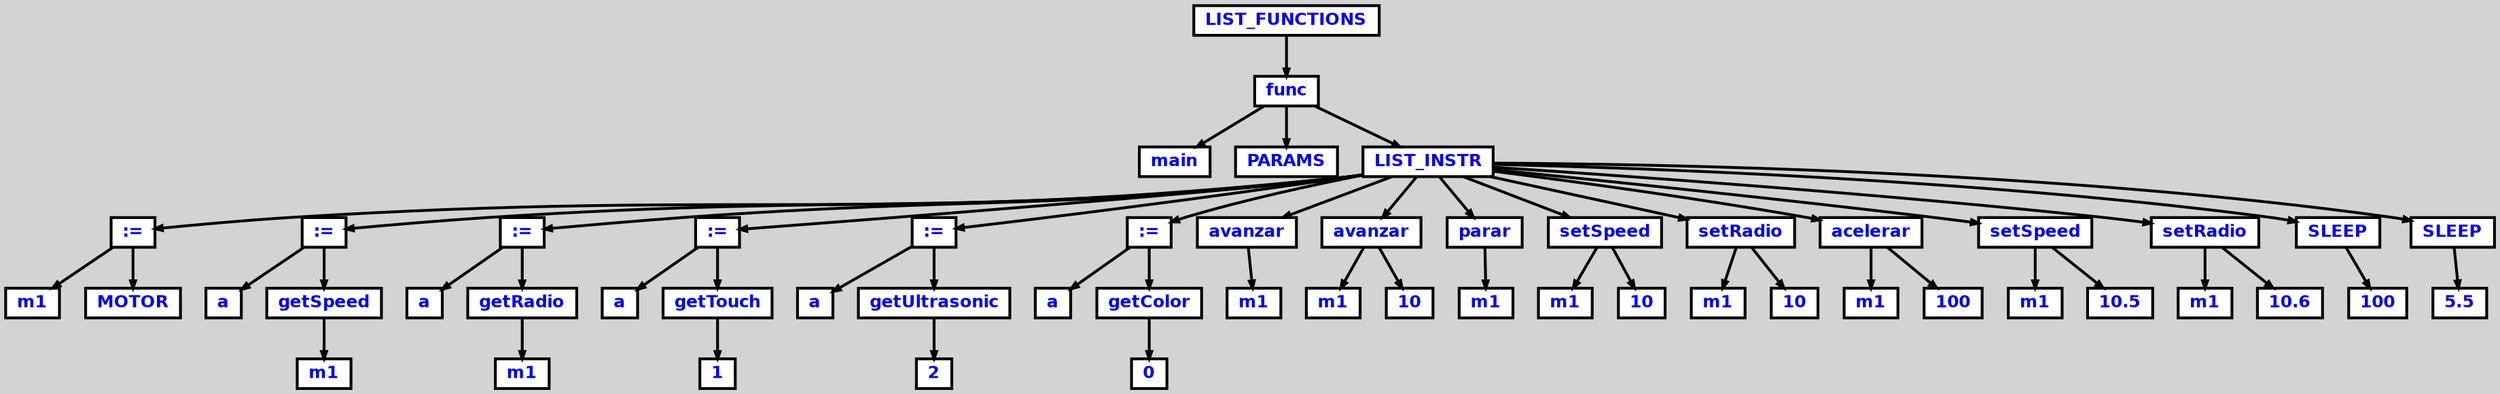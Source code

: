 digraph {

	ordering=out;
	ranksep=.4;
	bgcolor="lightgrey"; node [shape=box, fixedsize=false, fontsize=12, fontname="Helvetica-bold", fontcolor="blue"
		width=.25, height=.25, color="black", fillcolor="white", style="filled, solid, bold"];
	edge [arrowsize=.5, color="black", style="bold"]

  n0 [label="LIST_FUNCTIONS"];
  n1 [label="func"];
  n1 [label="func"];
  n2 [label="main"];
  n3 [label="PARAMS"];
  n4 [label="LIST_INSTR"];
  n4 [label="LIST_INSTR"];
  n5 [label=":="];
  n5 [label=":="];
  n6 [label="m1"];
  n7 [label="MOTOR"];
  n8 [label=":="];
  n8 [label=":="];
  n9 [label="a"];
  n10 [label="getSpeed"];
  n10 [label="getSpeed"];
  n11 [label="m1"];
  n12 [label=":="];
  n12 [label=":="];
  n13 [label="a"];
  n14 [label="getRadio"];
  n14 [label="getRadio"];
  n15 [label="m1"];
  n16 [label=":="];
  n16 [label=":="];
  n17 [label="a"];
  n18 [label="getTouch"];
  n18 [label="getTouch"];
  n19 [label="1"];
  n20 [label=":="];
  n20 [label=":="];
  n21 [label="a"];
  n22 [label="getUltrasonic"];
  n22 [label="getUltrasonic"];
  n23 [label="2"];
  n24 [label=":="];
  n24 [label=":="];
  n25 [label="a"];
  n26 [label="getColor"];
  n26 [label="getColor"];
  n27 [label="0"];
  n28 [label="avanzar"];
  n28 [label="avanzar"];
  n29 [label="m1"];
  n30 [label="avanzar"];
  n30 [label="avanzar"];
  n31 [label="m1"];
  n32 [label="10"];
  n33 [label="parar"];
  n33 [label="parar"];
  n34 [label="m1"];
  n35 [label="setSpeed"];
  n35 [label="setSpeed"];
  n36 [label="m1"];
  n37 [label="10"];
  n38 [label="setRadio"];
  n38 [label="setRadio"];
  n39 [label="m1"];
  n40 [label="10"];
  n41 [label="acelerar"];
  n41 [label="acelerar"];
  n42 [label="m1"];
  n43 [label="100"];
  n44 [label="setSpeed"];
  n44 [label="setSpeed"];
  n45 [label="m1"];
  n46 [label="10.5"];
  n47 [label="setRadio"];
  n47 [label="setRadio"];
  n48 [label="m1"];
  n49 [label="10.6"];
  n50 [label="SLEEP"];
  n50 [label="SLEEP"];
  n51 [label="100"];
  n52 [label="SLEEP"];
  n52 [label="SLEEP"];
  n53 [label="5.5"];

  n0 -> n1 // "LIST_FUNCTIONS" -> "func"
  n1 -> n2 // "func" -> "main"
  n1 -> n3 // "func" -> "PARAMS"
  n1 -> n4 // "func" -> "LIST_INSTR"
  n4 -> n5 // "LIST_INSTR" -> ":="
  n5 -> n6 // ":=" -> "m1"
  n5 -> n7 // ":=" -> "MOTOR"
  n4 -> n8 // "LIST_INSTR" -> ":="
  n8 -> n9 // ":=" -> "a"
  n8 -> n10 // ":=" -> "getSpeed"
  n10 -> n11 // "getSpeed" -> "m1"
  n4 -> n12 // "LIST_INSTR" -> ":="
  n12 -> n13 // ":=" -> "a"
  n12 -> n14 // ":=" -> "getRadio"
  n14 -> n15 // "getRadio" -> "m1"
  n4 -> n16 // "LIST_INSTR" -> ":="
  n16 -> n17 // ":=" -> "a"
  n16 -> n18 // ":=" -> "getTouch"
  n18 -> n19 // "getTouch" -> "1"
  n4 -> n20 // "LIST_INSTR" -> ":="
  n20 -> n21 // ":=" -> "a"
  n20 -> n22 // ":=" -> "getUltrasonic"
  n22 -> n23 // "getUltrasonic" -> "2"
  n4 -> n24 // "LIST_INSTR" -> ":="
  n24 -> n25 // ":=" -> "a"
  n24 -> n26 // ":=" -> "getColor"
  n26 -> n27 // "getColor" -> "0"
  n4 -> n28 // "LIST_INSTR" -> "avanzar"
  n28 -> n29 // "avanzar" -> "m1"
  n4 -> n30 // "LIST_INSTR" -> "avanzar"
  n30 -> n31 // "avanzar" -> "m1"
  n30 -> n32 // "avanzar" -> "10"
  n4 -> n33 // "LIST_INSTR" -> "parar"
  n33 -> n34 // "parar" -> "m1"
  n4 -> n35 // "LIST_INSTR" -> "setSpeed"
  n35 -> n36 // "setSpeed" -> "m1"
  n35 -> n37 // "setSpeed" -> "10"
  n4 -> n38 // "LIST_INSTR" -> "setRadio"
  n38 -> n39 // "setRadio" -> "m1"
  n38 -> n40 // "setRadio" -> "10"
  n4 -> n41 // "LIST_INSTR" -> "acelerar"
  n41 -> n42 // "acelerar" -> "m1"
  n41 -> n43 // "acelerar" -> "100"
  n4 -> n44 // "LIST_INSTR" -> "setSpeed"
  n44 -> n45 // "setSpeed" -> "m1"
  n44 -> n46 // "setSpeed" -> "10.5"
  n4 -> n47 // "LIST_INSTR" -> "setRadio"
  n47 -> n48 // "setRadio" -> "m1"
  n47 -> n49 // "setRadio" -> "10.6"
  n4 -> n50 // "LIST_INSTR" -> "SLEEP"
  n50 -> n51 // "SLEEP" -> "100"
  n4 -> n52 // "LIST_INSTR" -> "SLEEP"
  n52 -> n53 // "SLEEP" -> "5.5"

}
